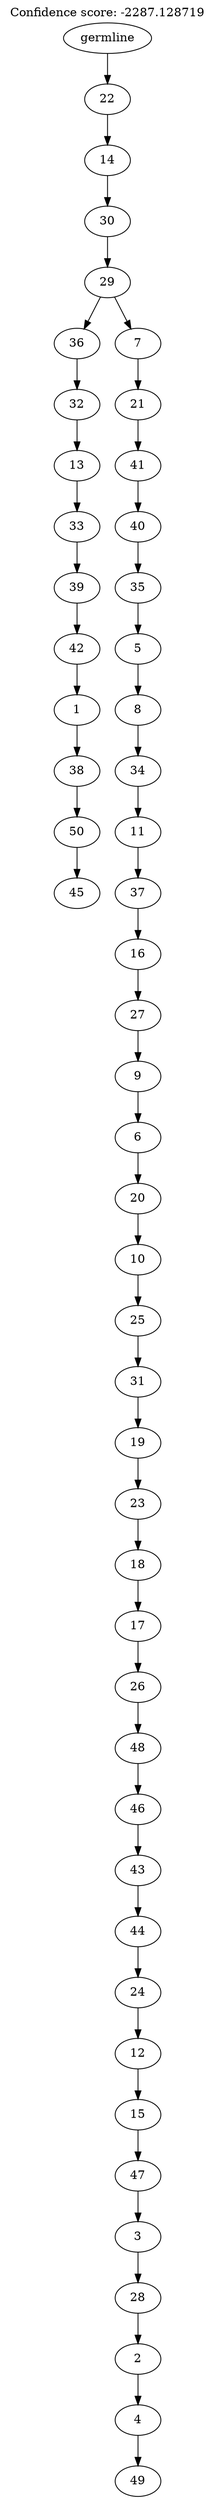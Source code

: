 digraph g {
	"49" -> "50";
	"50" [label="45"];
	"48" -> "49";
	"49" [label="50"];
	"47" -> "48";
	"48" [label="38"];
	"46" -> "47";
	"47" [label="1"];
	"45" -> "46";
	"46" [label="42"];
	"44" -> "45";
	"45" [label="39"];
	"43" -> "44";
	"44" [label="33"];
	"42" -> "43";
	"43" [label="13"];
	"41" -> "42";
	"42" [label="32"];
	"39" -> "40";
	"40" [label="49"];
	"38" -> "39";
	"39" [label="4"];
	"37" -> "38";
	"38" [label="2"];
	"36" -> "37";
	"37" [label="28"];
	"35" -> "36";
	"36" [label="3"];
	"34" -> "35";
	"35" [label="47"];
	"33" -> "34";
	"34" [label="15"];
	"32" -> "33";
	"33" [label="12"];
	"31" -> "32";
	"32" [label="24"];
	"30" -> "31";
	"31" [label="44"];
	"29" -> "30";
	"30" [label="43"];
	"28" -> "29";
	"29" [label="46"];
	"27" -> "28";
	"28" [label="48"];
	"26" -> "27";
	"27" [label="26"];
	"25" -> "26";
	"26" [label="17"];
	"24" -> "25";
	"25" [label="18"];
	"23" -> "24";
	"24" [label="23"];
	"22" -> "23";
	"23" [label="19"];
	"21" -> "22";
	"22" [label="31"];
	"20" -> "21";
	"21" [label="25"];
	"19" -> "20";
	"20" [label="10"];
	"18" -> "19";
	"19" [label="20"];
	"17" -> "18";
	"18" [label="6"];
	"16" -> "17";
	"17" [label="9"];
	"15" -> "16";
	"16" [label="27"];
	"14" -> "15";
	"15" [label="16"];
	"13" -> "14";
	"14" [label="37"];
	"12" -> "13";
	"13" [label="11"];
	"11" -> "12";
	"12" [label="34"];
	"10" -> "11";
	"11" [label="8"];
	"9" -> "10";
	"10" [label="5"];
	"8" -> "9";
	"9" [label="35"];
	"7" -> "8";
	"8" [label="40"];
	"6" -> "7";
	"7" [label="41"];
	"5" -> "6";
	"6" [label="21"];
	"4" -> "5";
	"5" [label="7"];
	"4" -> "41";
	"41" [label="36"];
	"3" -> "4";
	"4" [label="29"];
	"2" -> "3";
	"3" [label="30"];
	"1" -> "2";
	"2" [label="14"];
	"0" -> "1";
	"1" [label="22"];
	"0" [label="germline"];
	labelloc="t";
	label="Confidence score: -2287.128719";
}
